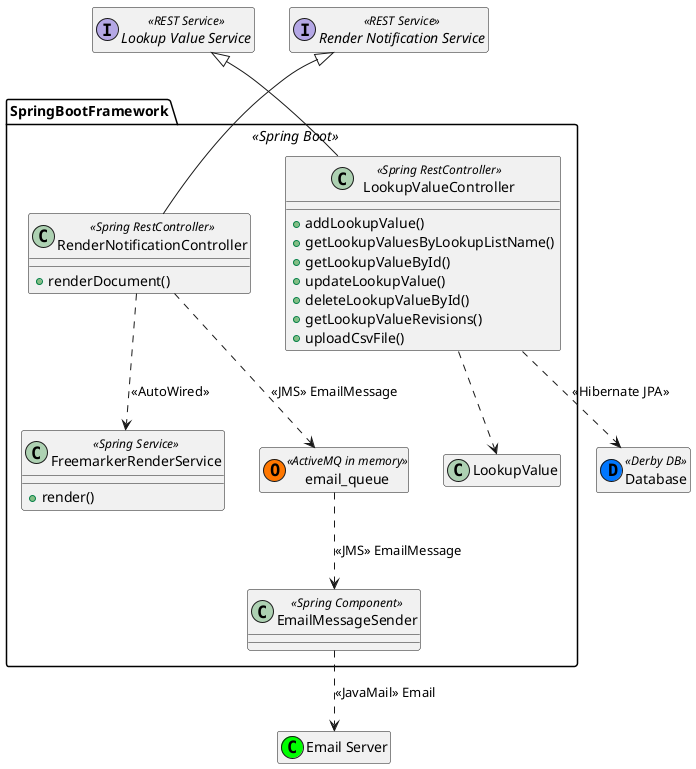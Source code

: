 @startuml

interface "Lookup Value Service" <<REST Service>>
hide "Lookup Value Service" fields
hide "Lookup Value Service" methods

interface "Render Notification Service" <<REST Service>>
hide "Render Notification Service" fields
hide "Render Notification Service" methods

package SpringBootFramework <<Spring Boot>> {

    class LookupValueController <<Spring RestController>> {
     + addLookupValue()
     + getLookupValuesByLookupListName()
     + getLookupValueById()
     + updateLookupValue()
     + deleteLookupValueById()
     + getLookupValueRevisions()
     + uploadCsvFile()
    }
    "Lookup Value Service" <|-- LookupValueController
    
    class LookupValue
    hide LookupValue fields
    hide LookupValue methods
    LookupValueController ..> LookupValue

    class RenderNotificationController <<Spring RestController>> {
     + renderDocument()
    }
    "Render Notification Service" <|-- RenderNotificationController

    class FreemarkerRenderService <<Spring Service>> {
     + render()
    }
    RenderNotificationController ..> FreemarkerRenderService : <<AutoWired>>

    class email_queue <<(O, #FF7700) ActiveMQ in memory>>
    hide email_queue fields
    hide email_queue methods
    RenderNotificationController ..> email_queue : <<JMS>> EmailMessage

    class EmailMessageSender <<Spring Component>>
    email_queue ..> EmailMessageSender : <<JMS>> EmailMessage
}

class "Email Server" <<(C, #00FF00)>>
hide "Email Server" fields
hide "Email Server" methods
EmailMessageSender ..> "Email Server" : <<JavaMail>> Email

class Database <<(D, #0077FF) Derby DB>>
hide Database fields
hide Database methods
LookupValueController ..> Database : <<Hibernate JPA>>

@enduml
